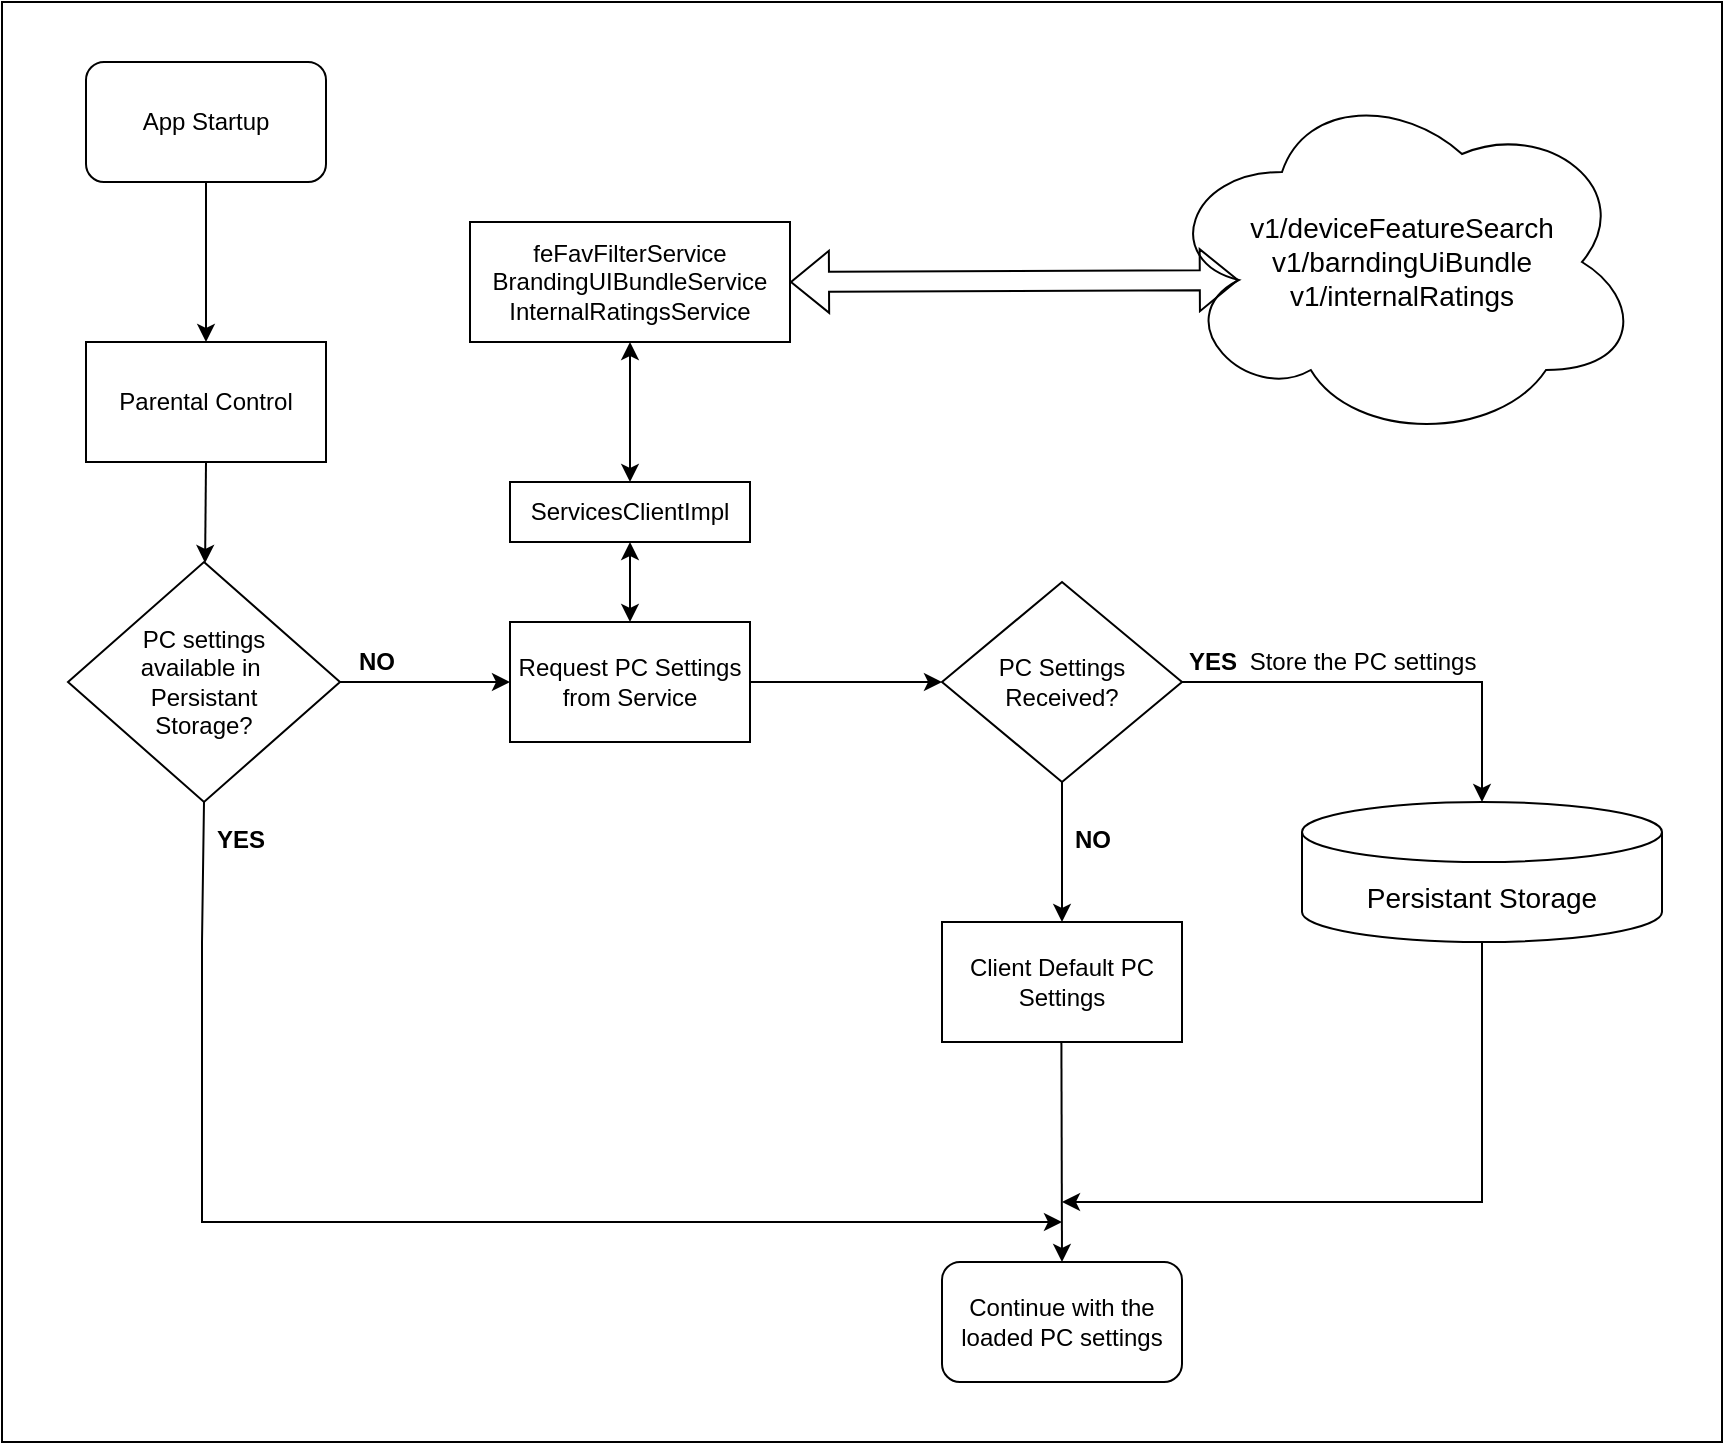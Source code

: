 <mxfile version="26.3.0">
  <diagram name="Page-1" id="OlHyb_jF4ESfPcGbZSpm">
    <mxGraphModel dx="1002" dy="558" grid="1" gridSize="10" guides="1" tooltips="1" connect="1" arrows="1" fold="1" page="1" pageScale="1" pageWidth="1100" pageHeight="1700" math="0" shadow="0">
      <root>
        <mxCell id="0" />
        <mxCell id="1" parent="0" />
        <mxCell id="zR1Uy2TbXADLJTg3EGUQ-6" value="" style="rounded=0;whiteSpace=wrap;html=1;" parent="1" vertex="1">
          <mxGeometry x="120" y="50" width="860" height="720" as="geometry" />
        </mxCell>
        <mxCell id="CWwOudwgfK0mol7_iwpN-1" value="&lt;span style=&quot;font-size: 14px;&quot;&gt;&lt;font style=&quot;font-size: 14px;&quot;&gt;v1/deviceFeatureSearch&lt;/font&gt;&lt;/span&gt;&lt;div style=&quot;font-size: 14px;&quot;&gt;&lt;font style=&quot;font-size: 14px;&quot;&gt;v1/barndingUiBundle&lt;/font&gt;&lt;/div&gt;&lt;div style=&quot;font-size: 14px;&quot;&gt;&lt;font style=&quot;font-size: 14px;&quot;&gt;v1/internalRatings&lt;/font&gt;&lt;/div&gt;" style="ellipse;shape=cloud;whiteSpace=wrap;html=1;" parent="1" vertex="1">
          <mxGeometry x="700" y="90" width="240" height="180" as="geometry" />
        </mxCell>
        <mxCell id="CWwOudwgfK0mol7_iwpN-4" style="edgeStyle=orthogonalEdgeStyle;rounded=0;orthogonalLoop=1;jettySize=auto;html=1;exitX=0.5;exitY=1;exitDx=0;exitDy=0;exitPerimeter=0;" parent="1" source="CWwOudwgfK0mol7_iwpN-2" target="CWwOudwgfK0mol7_iwpN-2" edge="1">
          <mxGeometry relative="1" as="geometry" />
        </mxCell>
        <mxCell id="zR1Uy2TbXADLJTg3EGUQ-5" style="edgeStyle=orthogonalEdgeStyle;rounded=0;orthogonalLoop=1;jettySize=auto;html=1;exitX=0.5;exitY=1;exitDx=0;exitDy=0;exitPerimeter=0;" parent="1" source="CWwOudwgfK0mol7_iwpN-2" edge="1">
          <mxGeometry relative="1" as="geometry">
            <mxPoint x="650" y="650" as="targetPoint" />
            <Array as="points">
              <mxPoint x="860" y="650" />
              <mxPoint x="710" y="650" />
            </Array>
          </mxGeometry>
        </mxCell>
        <mxCell id="CWwOudwgfK0mol7_iwpN-2" value="&lt;font style=&quot;font-size: 14px;&quot;&gt;Persistant Storage&lt;/font&gt;" style="shape=cylinder3;whiteSpace=wrap;html=1;boundedLbl=1;backgroundOutline=1;size=15;" parent="1" vertex="1">
          <mxGeometry x="770" y="450" width="180" height="70" as="geometry" />
        </mxCell>
        <mxCell id="CWwOudwgfK0mol7_iwpN-6" value="Parental Control" style="rounded=0;whiteSpace=wrap;html=1;" parent="1" vertex="1">
          <mxGeometry x="162" y="220" width="120" height="60" as="geometry" />
        </mxCell>
        <mxCell id="CWwOudwgfK0mol7_iwpN-7" value="App Startup" style="rounded=1;whiteSpace=wrap;html=1;" parent="1" vertex="1">
          <mxGeometry x="162" y="80" width="120" height="60" as="geometry" />
        </mxCell>
        <mxCell id="CWwOudwgfK0mol7_iwpN-8" value="" style="endArrow=classic;html=1;rounded=0;exitX=0.5;exitY=1;exitDx=0;exitDy=0;" parent="1" source="CWwOudwgfK0mol7_iwpN-7" target="CWwOudwgfK0mol7_iwpN-6" edge="1">
          <mxGeometry width="50" height="50" relative="1" as="geometry">
            <mxPoint x="382" y="390" as="sourcePoint" />
            <mxPoint x="432" y="340" as="targetPoint" />
          </mxGeometry>
        </mxCell>
        <mxCell id="CWwOudwgfK0mol7_iwpN-13" value="PC Settings Received?" style="rhombus;whiteSpace=wrap;html=1;" parent="1" vertex="1">
          <mxGeometry x="590" y="340" width="120" height="100" as="geometry" />
        </mxCell>
        <mxCell id="CWwOudwgfK0mol7_iwpN-14" value="" style="endArrow=classic;html=1;rounded=0;exitX=0.5;exitY=1;exitDx=0;exitDy=0;" parent="1" source="CWwOudwgfK0mol7_iwpN-6" target="CWwOudwgfK0mol7_iwpN-26" edge="1">
          <mxGeometry width="50" height="50" relative="1" as="geometry">
            <mxPoint x="382" y="390" as="sourcePoint" />
            <mxPoint x="62" y="330" as="targetPoint" />
          </mxGeometry>
        </mxCell>
        <mxCell id="CWwOudwgfK0mol7_iwpN-15" value="" style="endArrow=classic;html=1;rounded=0;entryX=0.5;entryY=0;entryDx=0;entryDy=0;entryPerimeter=0;" parent="1" target="CWwOudwgfK0mol7_iwpN-2" edge="1">
          <mxGeometry width="50" height="50" relative="1" as="geometry">
            <mxPoint x="710" y="390" as="sourcePoint" />
            <mxPoint x="875" y="673" as="targetPoint" />
            <Array as="points">
              <mxPoint x="860" y="390" />
            </Array>
          </mxGeometry>
        </mxCell>
        <mxCell id="CWwOudwgfK0mol7_iwpN-16" value="Store the PC settings" style="text;html=1;align=center;verticalAlign=middle;resizable=0;points=[];autosize=1;strokeColor=none;fillColor=none;" parent="1" vertex="1">
          <mxGeometry x="730" y="365" width="140" height="30" as="geometry" />
        </mxCell>
        <mxCell id="CWwOudwgfK0mol7_iwpN-17" value="Client Default PC Settings" style="rounded=0;whiteSpace=wrap;html=1;" parent="1" vertex="1">
          <mxGeometry x="590" y="510" width="120" height="60" as="geometry" />
        </mxCell>
        <mxCell id="CWwOudwgfK0mol7_iwpN-18" value="" style="endArrow=classic;html=1;rounded=0;exitX=0.5;exitY=1;exitDx=0;exitDy=0;" parent="1" source="CWwOudwgfK0mol7_iwpN-13" target="CWwOudwgfK0mol7_iwpN-17" edge="1">
          <mxGeometry width="50" height="50" relative="1" as="geometry">
            <mxPoint x="783" y="553" as="sourcePoint" />
            <mxPoint x="833" y="503" as="targetPoint" />
          </mxGeometry>
        </mxCell>
        <mxCell id="CWwOudwgfK0mol7_iwpN-19" value="NO" style="text;html=1;align=center;verticalAlign=middle;resizable=0;points=[];autosize=1;strokeColor=none;fillColor=none;fontStyle=1" parent="1" vertex="1">
          <mxGeometry x="645" y="454" width="40" height="30" as="geometry" />
        </mxCell>
        <mxCell id="CWwOudwgfK0mol7_iwpN-21" style="edgeStyle=orthogonalEdgeStyle;rounded=0;orthogonalLoop=1;jettySize=auto;html=1;exitX=0.5;exitY=1;exitDx=0;exitDy=0;" parent="1" edge="1">
          <mxGeometry relative="1" as="geometry">
            <mxPoint x="818" y="749" as="sourcePoint" />
            <mxPoint x="818" y="749" as="targetPoint" />
          </mxGeometry>
        </mxCell>
        <mxCell id="CWwOudwgfK0mol7_iwpN-22" value="" style="endArrow=classic;html=1;rounded=0;exitX=0.16;exitY=1;exitDx=0;exitDy=0;exitPerimeter=0;" parent="1" edge="1">
          <mxGeometry width="50" height="50" relative="1" as="geometry">
            <mxPoint x="649.7" y="570" as="sourcePoint" />
            <mxPoint x="650" y="680" as="targetPoint" />
          </mxGeometry>
        </mxCell>
        <mxCell id="CWwOudwgfK0mol7_iwpN-26" value="PC settings&lt;div&gt;available in&amp;nbsp;&lt;/div&gt;&lt;div&gt;Persistant&lt;/div&gt;&lt;div&gt;Storage?&lt;/div&gt;" style="rhombus;whiteSpace=wrap;html=1;" parent="1" vertex="1">
          <mxGeometry x="153" y="330" width="136" height="120" as="geometry" />
        </mxCell>
        <mxCell id="CWwOudwgfK0mol7_iwpN-28" value="NO" style="text;html=1;align=center;verticalAlign=middle;resizable=0;points=[];autosize=1;strokeColor=none;fillColor=none;fontStyle=1" parent="1" vertex="1">
          <mxGeometry x="287" y="365" width="40" height="30" as="geometry" />
        </mxCell>
        <mxCell id="CWwOudwgfK0mol7_iwpN-29" value="" style="endArrow=classic;html=1;rounded=0;exitX=1;exitY=0.5;exitDx=0;exitDy=0;" parent="1" source="zR1Uy2TbXADLJTg3EGUQ-1" target="CWwOudwgfK0mol7_iwpN-13" edge="1">
          <mxGeometry width="50" height="50" relative="1" as="geometry">
            <mxPoint x="690" y="430" as="sourcePoint" />
            <mxPoint x="623.06" y="519.084" as="targetPoint" />
          </mxGeometry>
        </mxCell>
        <mxCell id="CWwOudwgfK0mol7_iwpN-30" value="" style="endArrow=classic;html=1;rounded=0;exitX=0.5;exitY=1;exitDx=0;exitDy=0;" parent="1" source="CWwOudwgfK0mol7_iwpN-26" edge="1">
          <mxGeometry width="50" height="50" relative="1" as="geometry">
            <mxPoint x="382" y="540" as="sourcePoint" />
            <mxPoint x="650" y="660" as="targetPoint" />
            <Array as="points">
              <mxPoint x="220" y="520" />
              <mxPoint x="220" y="660" />
            </Array>
          </mxGeometry>
        </mxCell>
        <mxCell id="CWwOudwgfK0mol7_iwpN-31" value="YES" style="text;html=1;align=center;verticalAlign=middle;resizable=0;points=[];autosize=1;strokeColor=none;fillColor=none;fontStyle=1" parent="1" vertex="1">
          <mxGeometry x="214" y="454" width="50" height="30" as="geometry" />
        </mxCell>
        <mxCell id="CWwOudwgfK0mol7_iwpN-32" value="YES" style="text;html=1;align=center;verticalAlign=middle;resizable=0;points=[];autosize=1;strokeColor=none;fillColor=none;fontStyle=1" parent="1" vertex="1">
          <mxGeometry x="700" y="365" width="50" height="30" as="geometry" />
        </mxCell>
        <mxCell id="DlES3XEM92HMkGLcF2sl-2" value="" style="endArrow=classic;html=1;rounded=0;exitX=1;exitY=0.5;exitDx=0;exitDy=0;" parent="1" source="CWwOudwgfK0mol7_iwpN-26" target="zR1Uy2TbXADLJTg3EGUQ-1" edge="1">
          <mxGeometry width="50" height="50" relative="1" as="geometry">
            <mxPoint x="432" y="320" as="sourcePoint" />
            <mxPoint x="360" y="390" as="targetPoint" />
          </mxGeometry>
        </mxCell>
        <mxCell id="zR1Uy2TbXADLJTg3EGUQ-1" value="Request PC Settings from Service" style="rounded=0;whiteSpace=wrap;html=1;" parent="1" vertex="1">
          <mxGeometry x="374" y="360" width="120" height="60" as="geometry" />
        </mxCell>
        <mxCell id="zR1Uy2TbXADLJTg3EGUQ-2" value="" style="shape=flexArrow;endArrow=classic;startArrow=classic;html=1;rounded=0;exitX=1;exitY=0.5;exitDx=0;exitDy=0;entryX=0.16;entryY=0.55;entryDx=0;entryDy=0;entryPerimeter=0;" parent="1" target="CWwOudwgfK0mol7_iwpN-1" edge="1" source="fQZsbTN9bbZIMZOx_pix-3">
          <mxGeometry width="100" height="100" relative="1" as="geometry">
            <mxPoint x="436.04" y="360" as="sourcePoint" />
            <mxPoint x="476" y="270" as="targetPoint" />
          </mxGeometry>
        </mxCell>
        <mxCell id="zR1Uy2TbXADLJTg3EGUQ-4" value="Continue with the loaded PC settings" style="rounded=1;whiteSpace=wrap;html=1;" parent="1" vertex="1">
          <mxGeometry x="590" y="680" width="120" height="60" as="geometry" />
        </mxCell>
        <mxCell id="fQZsbTN9bbZIMZOx_pix-1" value="ServicesClientImpl" style="rounded=0;whiteSpace=wrap;html=1;" vertex="1" parent="1">
          <mxGeometry x="374" y="290" width="120" height="30" as="geometry" />
        </mxCell>
        <mxCell id="fQZsbTN9bbZIMZOx_pix-2" value="" style="endArrow=classic;startArrow=classic;html=1;rounded=0;exitX=0.5;exitY=0;exitDx=0;exitDy=0;entryX=0.5;entryY=1;entryDx=0;entryDy=0;" edge="1" parent="1" source="zR1Uy2TbXADLJTg3EGUQ-1" target="fQZsbTN9bbZIMZOx_pix-1">
          <mxGeometry width="50" height="50" relative="1" as="geometry">
            <mxPoint x="530" y="250" as="sourcePoint" />
            <mxPoint x="580" y="200" as="targetPoint" />
          </mxGeometry>
        </mxCell>
        <mxCell id="fQZsbTN9bbZIMZOx_pix-3" value="feFavFilterService&lt;div&gt;BrandingUIBundleService&lt;/div&gt;&lt;div&gt;InternalRatingsService&lt;/div&gt;" style="rounded=0;whiteSpace=wrap;html=1;" vertex="1" parent="1">
          <mxGeometry x="354" y="160" width="160" height="60" as="geometry" />
        </mxCell>
        <mxCell id="fQZsbTN9bbZIMZOx_pix-4" value="" style="endArrow=classic;startArrow=classic;html=1;rounded=0;exitX=0.5;exitY=0;exitDx=0;exitDy=0;" edge="1" parent="1" source="fQZsbTN9bbZIMZOx_pix-1" target="fQZsbTN9bbZIMZOx_pix-3">
          <mxGeometry width="50" height="50" relative="1" as="geometry">
            <mxPoint x="530" y="250" as="sourcePoint" />
            <mxPoint x="580" y="200" as="targetPoint" />
          </mxGeometry>
        </mxCell>
      </root>
    </mxGraphModel>
  </diagram>
</mxfile>
